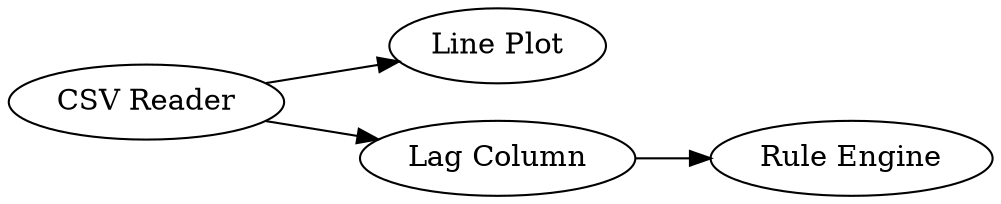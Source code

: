 digraph {
	1 [label="CSV Reader"]
	2 [label="Line Plot"]
	3 [label="Lag Column"]
	4 [label="Rule Engine"]
	1 -> 2
	1 -> 3
	3 -> 4
	rankdir=LR
}

